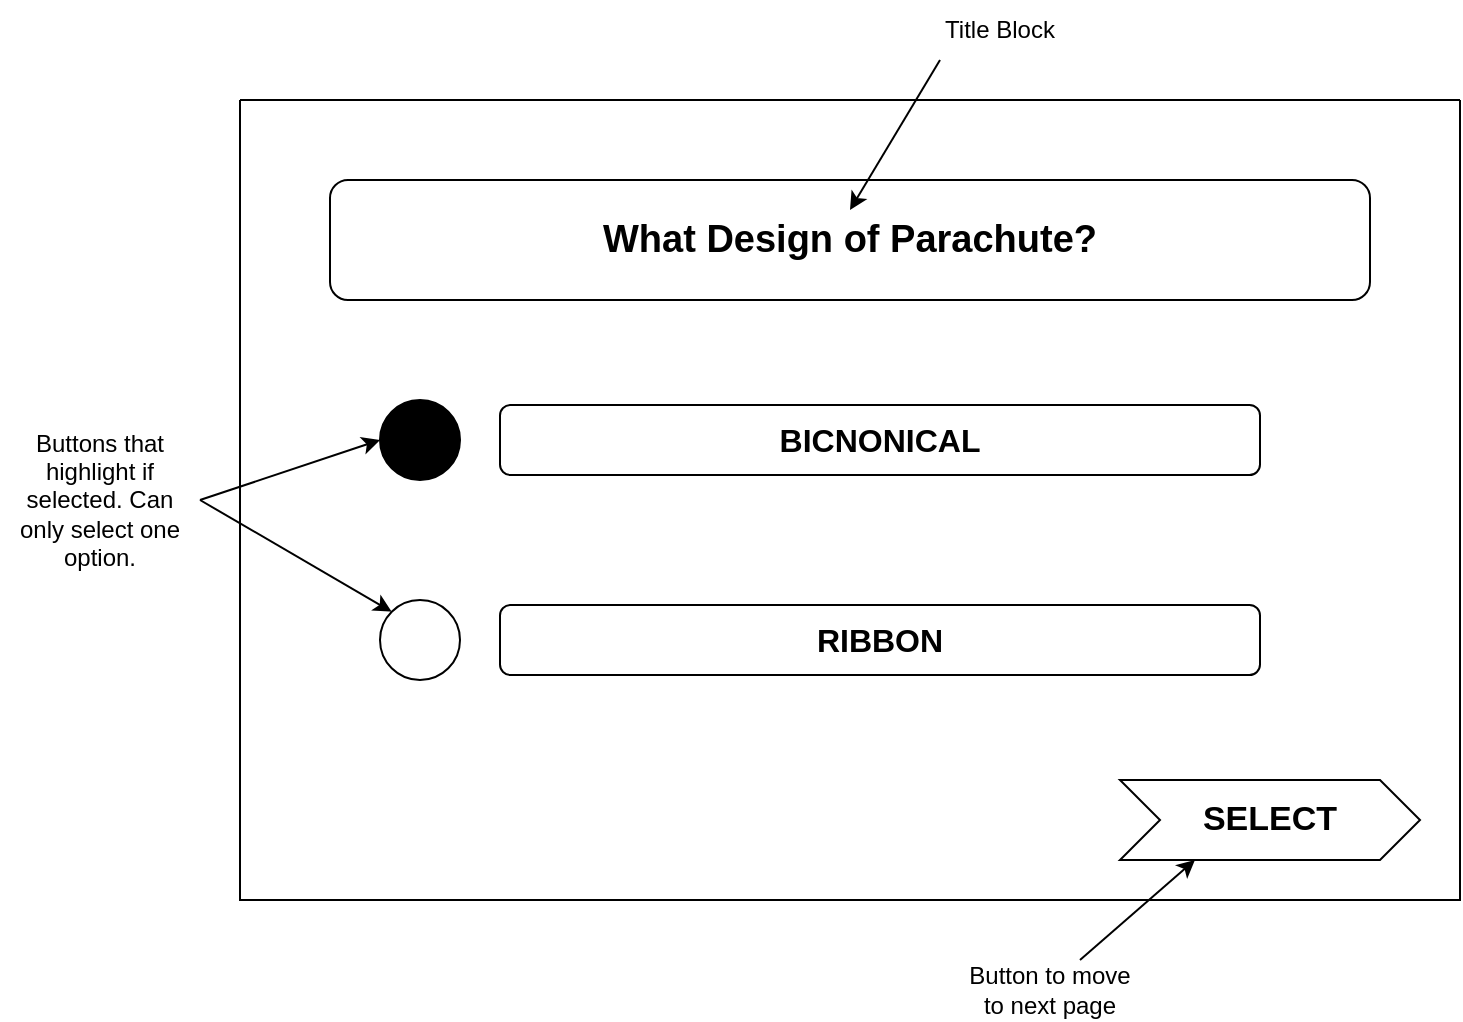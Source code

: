 <mxfile version="22.0.8" type="github">
  <diagram name="Page-1" id="LRIbFOL1qCA9mUi7F0Uk">
    <mxGraphModel dx="1050" dy="662" grid="1" gridSize="10" guides="1" tooltips="1" connect="1" arrows="1" fold="1" page="1" pageScale="1" pageWidth="850" pageHeight="1100" math="0" shadow="0">
      <root>
        <mxCell id="0" />
        <mxCell id="1" parent="0" />
        <mxCell id="lTyLxRFLAO4KO6h8ens8-1" value="" style="swimlane;startSize=0;fillColor=#f8cecc;strokeColor=#000000;" vertex="1" parent="1">
          <mxGeometry x="160" y="140" width="610" height="400" as="geometry" />
        </mxCell>
        <mxCell id="lTyLxRFLAO4KO6h8ens8-2" value="" style="rounded=1;whiteSpace=wrap;html=1;" vertex="1" parent="lTyLxRFLAO4KO6h8ens8-1">
          <mxGeometry x="45" y="40" width="520" height="60" as="geometry" />
        </mxCell>
        <mxCell id="lTyLxRFLAO4KO6h8ens8-3" value="" style="ellipse;whiteSpace=wrap;html=1;aspect=fixed;fillColor=#000000;" vertex="1" parent="lTyLxRFLAO4KO6h8ens8-1">
          <mxGeometry x="70" y="150" width="40" height="40" as="geometry" />
        </mxCell>
        <mxCell id="lTyLxRFLAO4KO6h8ens8-4" value="" style="ellipse;whiteSpace=wrap;html=1;aspect=fixed;strokeColor=#000000;fillColor=#FFFFFF;" vertex="1" parent="lTyLxRFLAO4KO6h8ens8-1">
          <mxGeometry x="70" y="250" width="40" height="40" as="geometry" />
        </mxCell>
        <mxCell id="lTyLxRFLAO4KO6h8ens8-6" value="&lt;font style=&quot;font-size: 19px;&quot;&gt;&lt;b&gt;What Design of Parachute?&lt;/b&gt;&lt;/font&gt;" style="text;html=1;strokeColor=none;fillColor=none;align=center;verticalAlign=middle;whiteSpace=wrap;rounded=0;" vertex="1" parent="lTyLxRFLAO4KO6h8ens8-1">
          <mxGeometry x="80" y="55" width="450" height="30" as="geometry" />
        </mxCell>
        <mxCell id="lTyLxRFLAO4KO6h8ens8-7" value="" style="rounded=1;whiteSpace=wrap;html=1;" vertex="1" parent="lTyLxRFLAO4KO6h8ens8-1">
          <mxGeometry x="130" y="152.5" width="380" height="35" as="geometry" />
        </mxCell>
        <mxCell id="lTyLxRFLAO4KO6h8ens8-8" value="" style="rounded=1;whiteSpace=wrap;html=1;" vertex="1" parent="lTyLxRFLAO4KO6h8ens8-1">
          <mxGeometry x="130" y="252.5" width="380" height="35" as="geometry" />
        </mxCell>
        <mxCell id="lTyLxRFLAO4KO6h8ens8-9" value="&lt;font style=&quot;font-size: 16px;&quot;&gt;&lt;b&gt;BICNONICAL&lt;/b&gt;&lt;/font&gt;" style="text;html=1;strokeColor=none;fillColor=none;align=center;verticalAlign=middle;whiteSpace=wrap;rounded=0;strokeWidth=3;" vertex="1" parent="lTyLxRFLAO4KO6h8ens8-1">
          <mxGeometry x="105" y="155" width="430" height="30" as="geometry" />
        </mxCell>
        <mxCell id="lTyLxRFLAO4KO6h8ens8-10" value="&lt;span style=&quot;font-size: 16px;&quot;&gt;&lt;b&gt;RIBBON&lt;/b&gt;&lt;/span&gt;" style="text;html=1;strokeColor=none;fillColor=none;align=center;verticalAlign=middle;whiteSpace=wrap;rounded=0;strokeWidth=3;" vertex="1" parent="lTyLxRFLAO4KO6h8ens8-1">
          <mxGeometry x="105" y="255" width="430" height="30" as="geometry" />
        </mxCell>
        <mxCell id="lTyLxRFLAO4KO6h8ens8-11" value="" style="shape=step;perimeter=stepPerimeter;whiteSpace=wrap;html=1;fixedSize=1;" vertex="1" parent="lTyLxRFLAO4KO6h8ens8-1">
          <mxGeometry x="440" y="340" width="150" height="40" as="geometry" />
        </mxCell>
        <mxCell id="lTyLxRFLAO4KO6h8ens8-12" value="&lt;b&gt;&lt;font style=&quot;font-size: 17px;&quot;&gt;SELECT&lt;/font&gt;&lt;/b&gt;" style="text;html=1;strokeColor=none;fillColor=none;align=center;verticalAlign=middle;whiteSpace=wrap;rounded=0;" vertex="1" parent="lTyLxRFLAO4KO6h8ens8-1">
          <mxGeometry x="485" y="345" width="60" height="30" as="geometry" />
        </mxCell>
        <mxCell id="lTyLxRFLAO4KO6h8ens8-13" value="" style="endArrow=classic;html=1;rounded=0;entryX=0;entryY=0.5;entryDx=0;entryDy=0;" edge="1" parent="lTyLxRFLAO4KO6h8ens8-1" target="lTyLxRFLAO4KO6h8ens8-3">
          <mxGeometry width="50" height="50" relative="1" as="geometry">
            <mxPoint x="-20" y="200" as="sourcePoint" />
            <mxPoint x="60" y="185" as="targetPoint" />
          </mxGeometry>
        </mxCell>
        <mxCell id="lTyLxRFLAO4KO6h8ens8-14" value="" style="endArrow=classic;html=1;rounded=0;entryX=0;entryY=0;entryDx=0;entryDy=0;" edge="1" parent="1" target="lTyLxRFLAO4KO6h8ens8-4">
          <mxGeometry width="50" height="50" relative="1" as="geometry">
            <mxPoint x="140" y="340" as="sourcePoint" />
            <mxPoint x="230" y="335" as="targetPoint" />
          </mxGeometry>
        </mxCell>
        <mxCell id="lTyLxRFLAO4KO6h8ens8-15" value="Buttons that highlight if selected. Can only select one option." style="text;html=1;strokeColor=none;fillColor=none;align=center;verticalAlign=middle;whiteSpace=wrap;rounded=0;" vertex="1" parent="1">
          <mxGeometry x="40" y="277.5" width="100" height="125" as="geometry" />
        </mxCell>
        <mxCell id="lTyLxRFLAO4KO6h8ens8-18" value="" style="endArrow=classic;html=1;rounded=0;entryX=0.25;entryY=1;entryDx=0;entryDy=0;" edge="1" parent="1" target="lTyLxRFLAO4KO6h8ens8-11">
          <mxGeometry width="50" height="50" relative="1" as="geometry">
            <mxPoint x="580" y="570" as="sourcePoint" />
            <mxPoint x="630" y="520" as="targetPoint" />
          </mxGeometry>
        </mxCell>
        <mxCell id="lTyLxRFLAO4KO6h8ens8-19" value="" style="endArrow=classic;html=1;rounded=0;entryX=0.5;entryY=0;entryDx=0;entryDy=0;" edge="1" parent="1" target="lTyLxRFLAO4KO6h8ens8-6">
          <mxGeometry width="50" height="50" relative="1" as="geometry">
            <mxPoint x="510" y="120" as="sourcePoint" />
            <mxPoint x="520" y="80" as="targetPoint" />
          </mxGeometry>
        </mxCell>
        <mxCell id="lTyLxRFLAO4KO6h8ens8-20" value="Title Block" style="text;html=1;strokeColor=none;fillColor=none;align=center;verticalAlign=middle;whiteSpace=wrap;rounded=0;" vertex="1" parent="1">
          <mxGeometry x="510" y="90" width="60" height="30" as="geometry" />
        </mxCell>
        <mxCell id="lTyLxRFLAO4KO6h8ens8-21" value="Button to move to next page" style="text;html=1;strokeColor=none;fillColor=none;align=center;verticalAlign=middle;whiteSpace=wrap;rounded=0;" vertex="1" parent="1">
          <mxGeometry x="520" y="570" width="90" height="30" as="geometry" />
        </mxCell>
      </root>
    </mxGraphModel>
  </diagram>
</mxfile>

